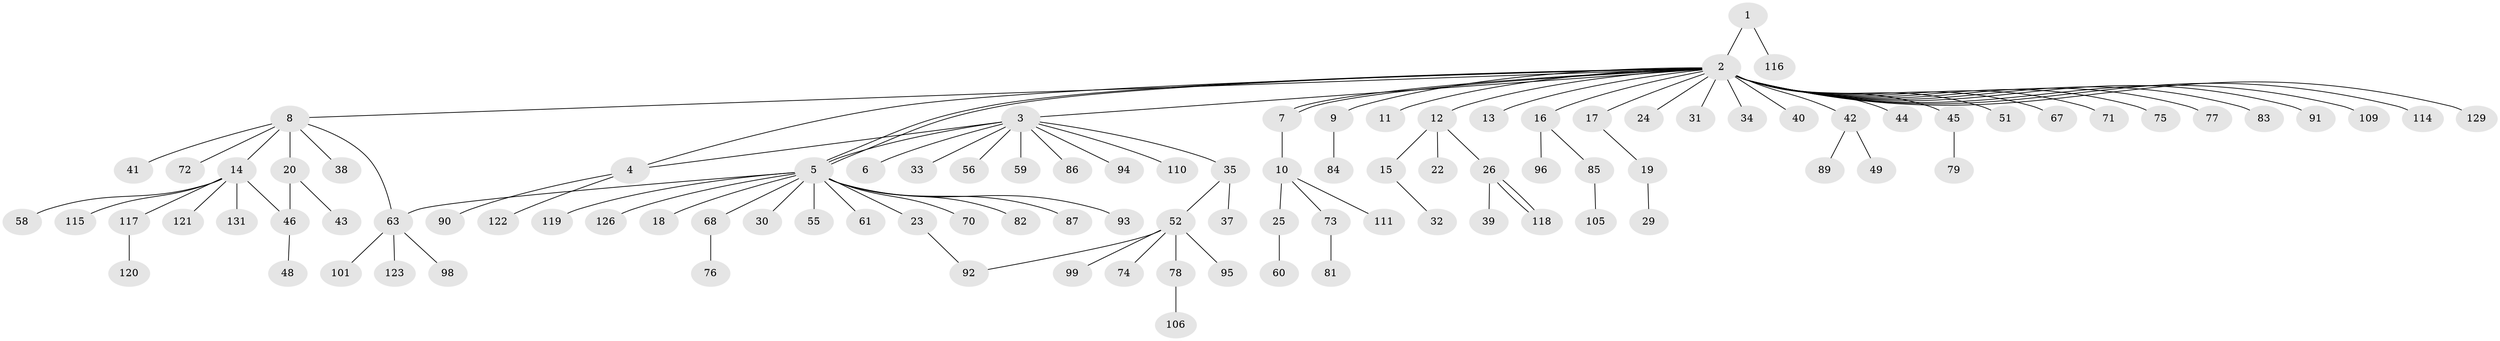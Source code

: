 // Generated by graph-tools (version 1.1) at 2025/23/03/03/25 07:23:50]
// undirected, 101 vertices, 108 edges
graph export_dot {
graph [start="1"]
  node [color=gray90,style=filled];
  1 [super="+28"];
  2 [super="+54"];
  3 [super="+64"];
  4 [super="+66"];
  5 [super="+50"];
  6;
  7;
  8 [super="+57"];
  9;
  10 [super="+27"];
  11;
  12 [super="+103"];
  13;
  14 [super="+21"];
  15 [super="+69"];
  16 [super="+53"];
  17 [super="+47"];
  18;
  19;
  20;
  22;
  23 [super="+65"];
  24;
  25;
  26 [super="+107"];
  29;
  30;
  31;
  32 [super="+100"];
  33;
  34;
  35 [super="+36"];
  37 [super="+132"];
  38 [super="+128"];
  39;
  40 [super="+102"];
  41;
  42 [super="+124"];
  43;
  44;
  45;
  46 [super="+62"];
  48;
  49;
  51;
  52 [super="+104"];
  55 [super="+113"];
  56;
  58;
  59;
  60;
  61;
  63 [super="+88"];
  67;
  68 [super="+127"];
  70;
  71;
  72 [super="+108"];
  73;
  74;
  75;
  76 [super="+80"];
  77;
  78;
  79;
  81 [super="+125"];
  82;
  83;
  84 [super="+97"];
  85;
  86;
  87;
  89;
  90;
  91;
  92 [super="+130"];
  93;
  94;
  95;
  96;
  98;
  99;
  101;
  105;
  106;
  109;
  110 [super="+112"];
  111;
  114;
  115;
  116;
  117;
  118;
  119;
  120;
  121;
  122;
  123;
  126;
  129;
  131;
  1 -- 2;
  1 -- 116;
  2 -- 3;
  2 -- 4;
  2 -- 5;
  2 -- 5;
  2 -- 7;
  2 -- 7;
  2 -- 8;
  2 -- 9;
  2 -- 11;
  2 -- 12;
  2 -- 13;
  2 -- 16;
  2 -- 17;
  2 -- 24;
  2 -- 31;
  2 -- 34;
  2 -- 40;
  2 -- 42;
  2 -- 44;
  2 -- 45;
  2 -- 51;
  2 -- 67;
  2 -- 71;
  2 -- 75;
  2 -- 77;
  2 -- 83;
  2 -- 91;
  2 -- 109;
  2 -- 129;
  2 -- 114;
  3 -- 4;
  3 -- 5;
  3 -- 6;
  3 -- 33;
  3 -- 35;
  3 -- 56;
  3 -- 59;
  3 -- 86;
  3 -- 94;
  3 -- 110;
  4 -- 90;
  4 -- 122;
  5 -- 18;
  5 -- 23;
  5 -- 30;
  5 -- 61;
  5 -- 68;
  5 -- 87;
  5 -- 93;
  5 -- 119;
  5 -- 126;
  5 -- 82;
  5 -- 70;
  5 -- 55;
  5 -- 63;
  7 -- 10;
  8 -- 14;
  8 -- 20;
  8 -- 38;
  8 -- 41;
  8 -- 63;
  8 -- 72;
  9 -- 84;
  10 -- 25;
  10 -- 111;
  10 -- 73;
  12 -- 15;
  12 -- 22;
  12 -- 26;
  14 -- 58;
  14 -- 115;
  14 -- 117;
  14 -- 121;
  14 -- 131;
  14 -- 46;
  15 -- 32;
  16 -- 85;
  16 -- 96;
  17 -- 19;
  19 -- 29;
  20 -- 43;
  20 -- 46;
  23 -- 92;
  25 -- 60;
  26 -- 39;
  26 -- 118;
  26 -- 118;
  35 -- 52;
  35 -- 37;
  42 -- 49;
  42 -- 89;
  45 -- 79;
  46 -- 48;
  52 -- 74;
  52 -- 78;
  52 -- 95;
  52 -- 99;
  52 -- 92;
  63 -- 98;
  63 -- 101;
  63 -- 123;
  68 -- 76;
  73 -- 81;
  78 -- 106;
  85 -- 105;
  117 -- 120;
}
